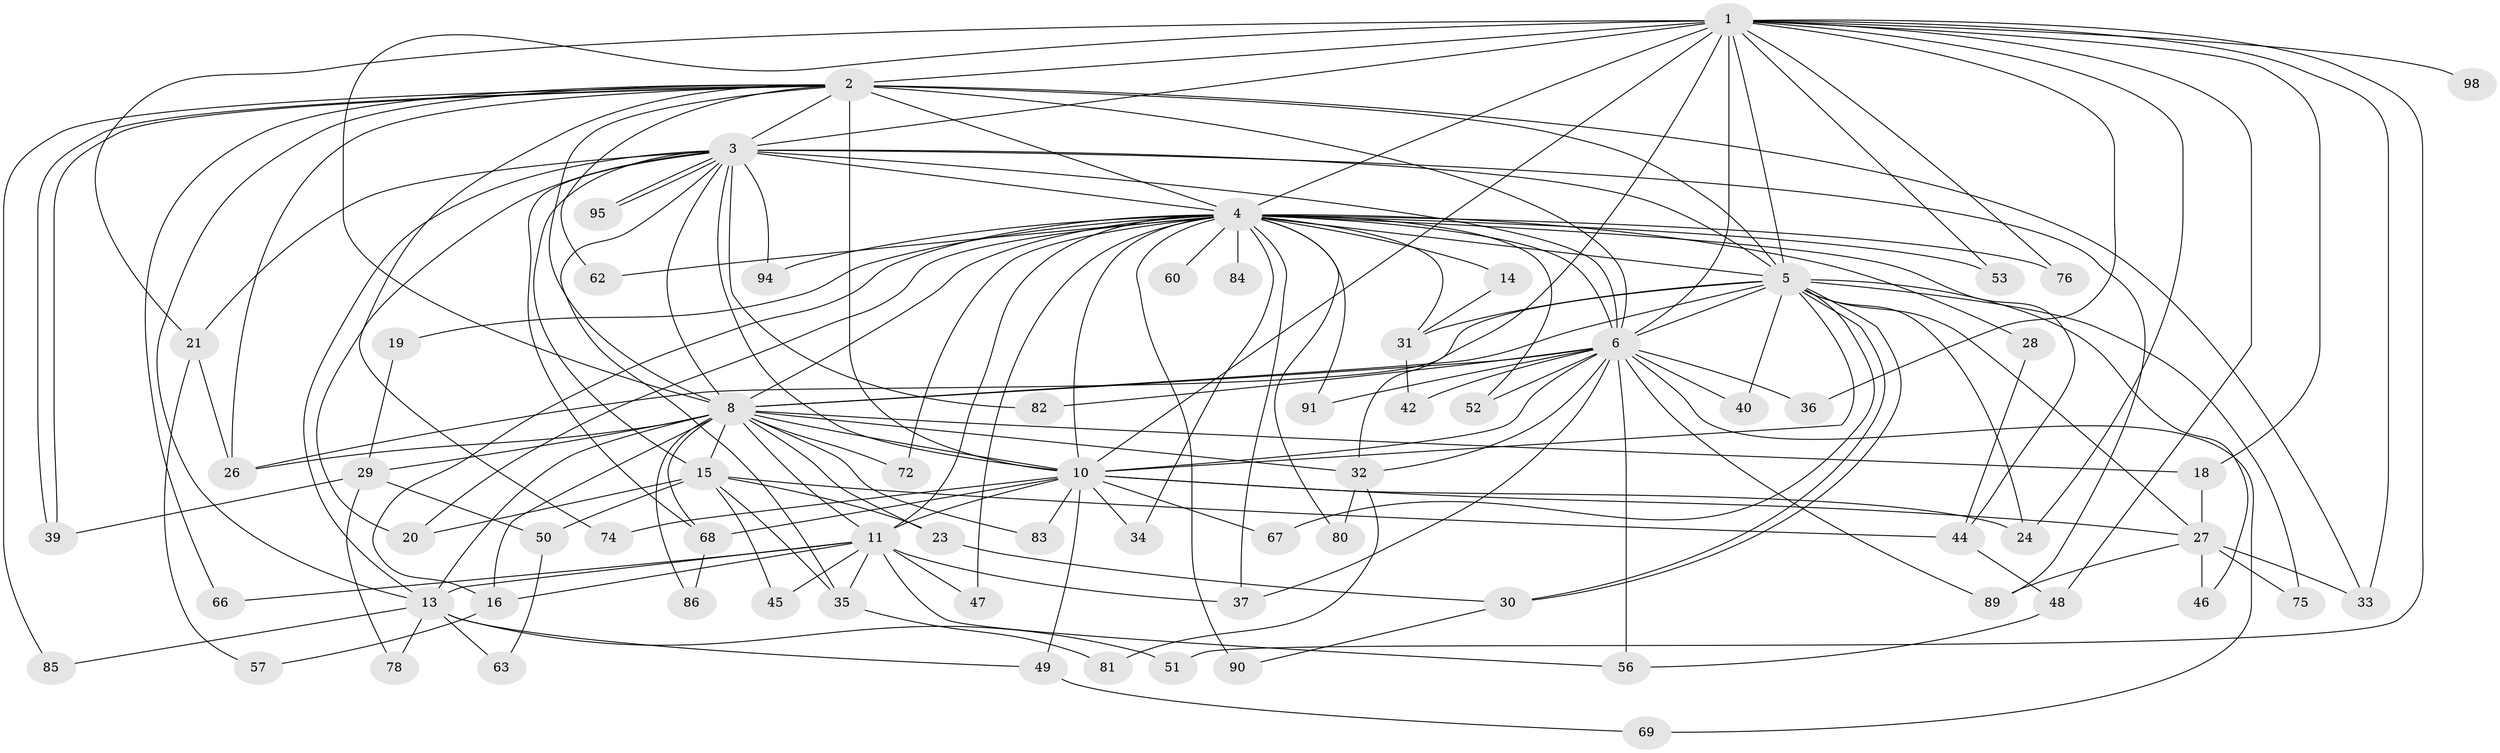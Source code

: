 // original degree distribution, {16: 0.009900990099009901, 21: 0.009900990099009901, 20: 0.019801980198019802, 18: 0.019801980198019802, 15: 0.009900990099009901, 23: 0.009900990099009901, 30: 0.009900990099009901, 19: 0.009900990099009901, 9: 0.019801980198019802, 4: 0.12871287128712872, 3: 0.19801980198019803, 2: 0.5247524752475248, 6: 0.009900990099009901, 5: 0.009900990099009901, 7: 0.009900990099009901}
// Generated by graph-tools (version 1.1) at 2025/11/02/27/25 16:11:04]
// undirected, 71 vertices, 168 edges
graph export_dot {
graph [start="1"]
  node [color=gray90,style=filled];
  1 [super="+7"];
  2 [super="+55"];
  3 [super="+92"];
  4 [super="+9"];
  5 [super="+12"];
  6 [super="+101"];
  8 [super="+22"];
  10 [super="+77"];
  11 [super="+25"];
  13 [super="+38"];
  14;
  15 [super="+17"];
  16 [super="+61"];
  18 [super="+99"];
  19;
  20 [super="+54"];
  21 [super="+41"];
  23;
  24 [super="+96"];
  26 [super="+73"];
  27 [super="+64"];
  28 [super="+59"];
  29 [super="+43"];
  30 [super="+87"];
  31 [super="+97"];
  32 [super="+70"];
  33 [super="+71"];
  34;
  35 [super="+65"];
  36;
  37 [super="+79"];
  39;
  40;
  42;
  44 [super="+58"];
  45;
  46;
  47;
  48;
  49;
  50;
  51;
  52;
  53;
  56 [super="+88"];
  57;
  60;
  62;
  63;
  66;
  67;
  68 [super="+100"];
  69;
  72;
  74;
  75;
  76;
  78;
  80;
  81;
  82;
  83;
  84;
  85;
  86;
  89;
  90 [super="+93"];
  91;
  94;
  95;
  98;
  1 -- 2 [weight=2];
  1 -- 3 [weight=2];
  1 -- 4 [weight=4];
  1 -- 5 [weight=2];
  1 -- 6 [weight=2];
  1 -- 8 [weight=2];
  1 -- 10 [weight=2];
  1 -- 18 [weight=2];
  1 -- 36;
  1 -- 48;
  1 -- 51;
  1 -- 53;
  1 -- 98 [weight=2];
  1 -- 33;
  1 -- 76;
  1 -- 21;
  1 -- 32;
  1 -- 24;
  2 -- 3;
  2 -- 4 [weight=3];
  2 -- 5 [weight=2];
  2 -- 6;
  2 -- 8;
  2 -- 10 [weight=2];
  2 -- 13;
  2 -- 26;
  2 -- 39;
  2 -- 39;
  2 -- 62;
  2 -- 66;
  2 -- 74;
  2 -- 85;
  2 -- 33;
  3 -- 4 [weight=2];
  3 -- 5;
  3 -- 6;
  3 -- 8;
  3 -- 10;
  3 -- 15;
  3 -- 20;
  3 -- 21;
  3 -- 35;
  3 -- 68;
  3 -- 82;
  3 -- 89;
  3 -- 94;
  3 -- 95;
  3 -- 95;
  3 -- 13;
  4 -- 5 [weight=2];
  4 -- 6 [weight=2];
  4 -- 8 [weight=2];
  4 -- 10 [weight=2];
  4 -- 14 [weight=2];
  4 -- 16;
  4 -- 44 [weight=2];
  4 -- 53;
  4 -- 72;
  4 -- 84 [weight=2];
  4 -- 90 [weight=2];
  4 -- 11;
  4 -- 76;
  4 -- 80;
  4 -- 19;
  4 -- 20;
  4 -- 91;
  4 -- 28;
  4 -- 94;
  4 -- 31;
  4 -- 34;
  4 -- 37;
  4 -- 47;
  4 -- 52;
  4 -- 60;
  4 -- 62;
  5 -- 6;
  5 -- 8;
  5 -- 10;
  5 -- 24;
  5 -- 27;
  5 -- 30;
  5 -- 30;
  5 -- 40;
  5 -- 67;
  5 -- 75;
  5 -- 26;
  5 -- 46;
  5 -- 31;
  6 -- 8;
  6 -- 10;
  6 -- 32;
  6 -- 36;
  6 -- 37;
  6 -- 40;
  6 -- 42;
  6 -- 52;
  6 -- 69;
  6 -- 82;
  6 -- 91;
  6 -- 89;
  6 -- 56;
  8 -- 10;
  8 -- 15 [weight=2];
  8 -- 16;
  8 -- 18;
  8 -- 23;
  8 -- 26;
  8 -- 29;
  8 -- 32;
  8 -- 68;
  8 -- 72;
  8 -- 83;
  8 -- 86;
  8 -- 11;
  8 -- 13;
  10 -- 11;
  10 -- 24;
  10 -- 34;
  10 -- 49;
  10 -- 67;
  10 -- 74;
  10 -- 83;
  10 -- 68;
  10 -- 27;
  11 -- 13;
  11 -- 47;
  11 -- 56;
  11 -- 66;
  11 -- 35;
  11 -- 37;
  11 -- 16;
  11 -- 45;
  13 -- 51;
  13 -- 49;
  13 -- 85;
  13 -- 78;
  13 -- 63;
  14 -- 31;
  15 -- 35;
  15 -- 44;
  15 -- 45;
  15 -- 50;
  15 -- 23;
  15 -- 20;
  16 -- 57;
  18 -- 27;
  19 -- 29;
  21 -- 57;
  21 -- 26;
  23 -- 30;
  27 -- 33;
  27 -- 46;
  27 -- 89;
  27 -- 75;
  28 -- 44;
  29 -- 50;
  29 -- 78;
  29 -- 39;
  30 -- 90;
  31 -- 42;
  32 -- 80;
  32 -- 81;
  35 -- 81;
  44 -- 48;
  48 -- 56;
  49 -- 69;
  50 -- 63;
  68 -- 86;
}
